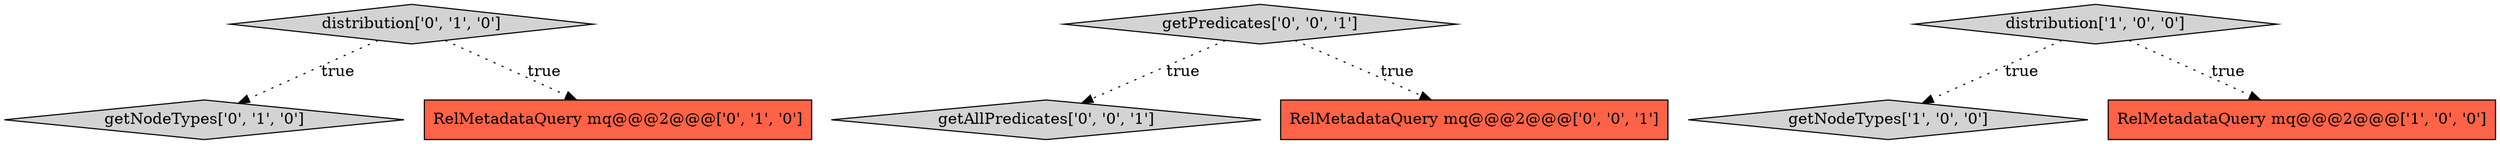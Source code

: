 digraph {
4 [style = filled, label = "distribution['0', '1', '0']", fillcolor = lightgray, shape = diamond image = "AAA0AAABBB2BBB"];
6 [style = filled, label = "getPredicates['0', '0', '1']", fillcolor = lightgray, shape = diamond image = "AAA0AAABBB3BBB"];
0 [style = filled, label = "getNodeTypes['1', '0', '0']", fillcolor = lightgray, shape = diamond image = "AAA0AAABBB1BBB"];
1 [style = filled, label = "RelMetadataQuery mq@@@2@@@['1', '0', '0']", fillcolor = tomato, shape = box image = "AAA0AAABBB1BBB"];
8 [style = filled, label = "getAllPredicates['0', '0', '1']", fillcolor = lightgray, shape = diamond image = "AAA0AAABBB3BBB"];
3 [style = filled, label = "getNodeTypes['0', '1', '0']", fillcolor = lightgray, shape = diamond image = "AAA0AAABBB2BBB"];
7 [style = filled, label = "RelMetadataQuery mq@@@2@@@['0', '0', '1']", fillcolor = tomato, shape = box image = "AAA0AAABBB3BBB"];
5 [style = filled, label = "RelMetadataQuery mq@@@2@@@['0', '1', '0']", fillcolor = tomato, shape = box image = "AAA0AAABBB2BBB"];
2 [style = filled, label = "distribution['1', '0', '0']", fillcolor = lightgray, shape = diamond image = "AAA0AAABBB1BBB"];
4->5 [style = dotted, label="true"];
2->0 [style = dotted, label="true"];
4->3 [style = dotted, label="true"];
2->1 [style = dotted, label="true"];
6->8 [style = dotted, label="true"];
6->7 [style = dotted, label="true"];
}
